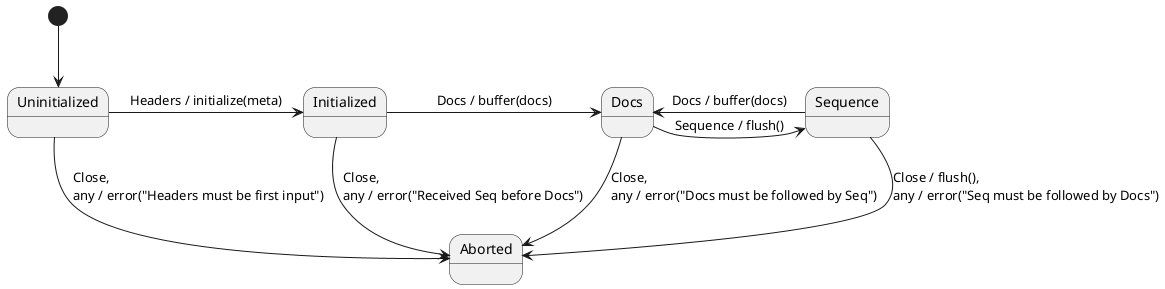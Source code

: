 @startuml DumpToPouch

[*] --> Uninitialized

state Uninitialized
Uninitialized -r-> Initialized: Headers / initialize(meta)
Uninitialized --> Aborted : Close,\lany / error("Headers must be first input")

state Initialized
Initialized -r-> Docs : Docs / buffer(docs)
Initialized --> Aborted : Close,\lany / error("Received Seq before Docs")

state Docs
Docs -r-> Sequence : Sequence / flush()
Docs --> Aborted : Close,\lany / error("Docs must be followed by Seq")

state Sequence
Sequence -l-> Docs : Docs / buffer(docs)
Sequence --> Aborted : Close / flush(),\lany / error("Seq must be followed by Docs")

state Aborted

@enduml
